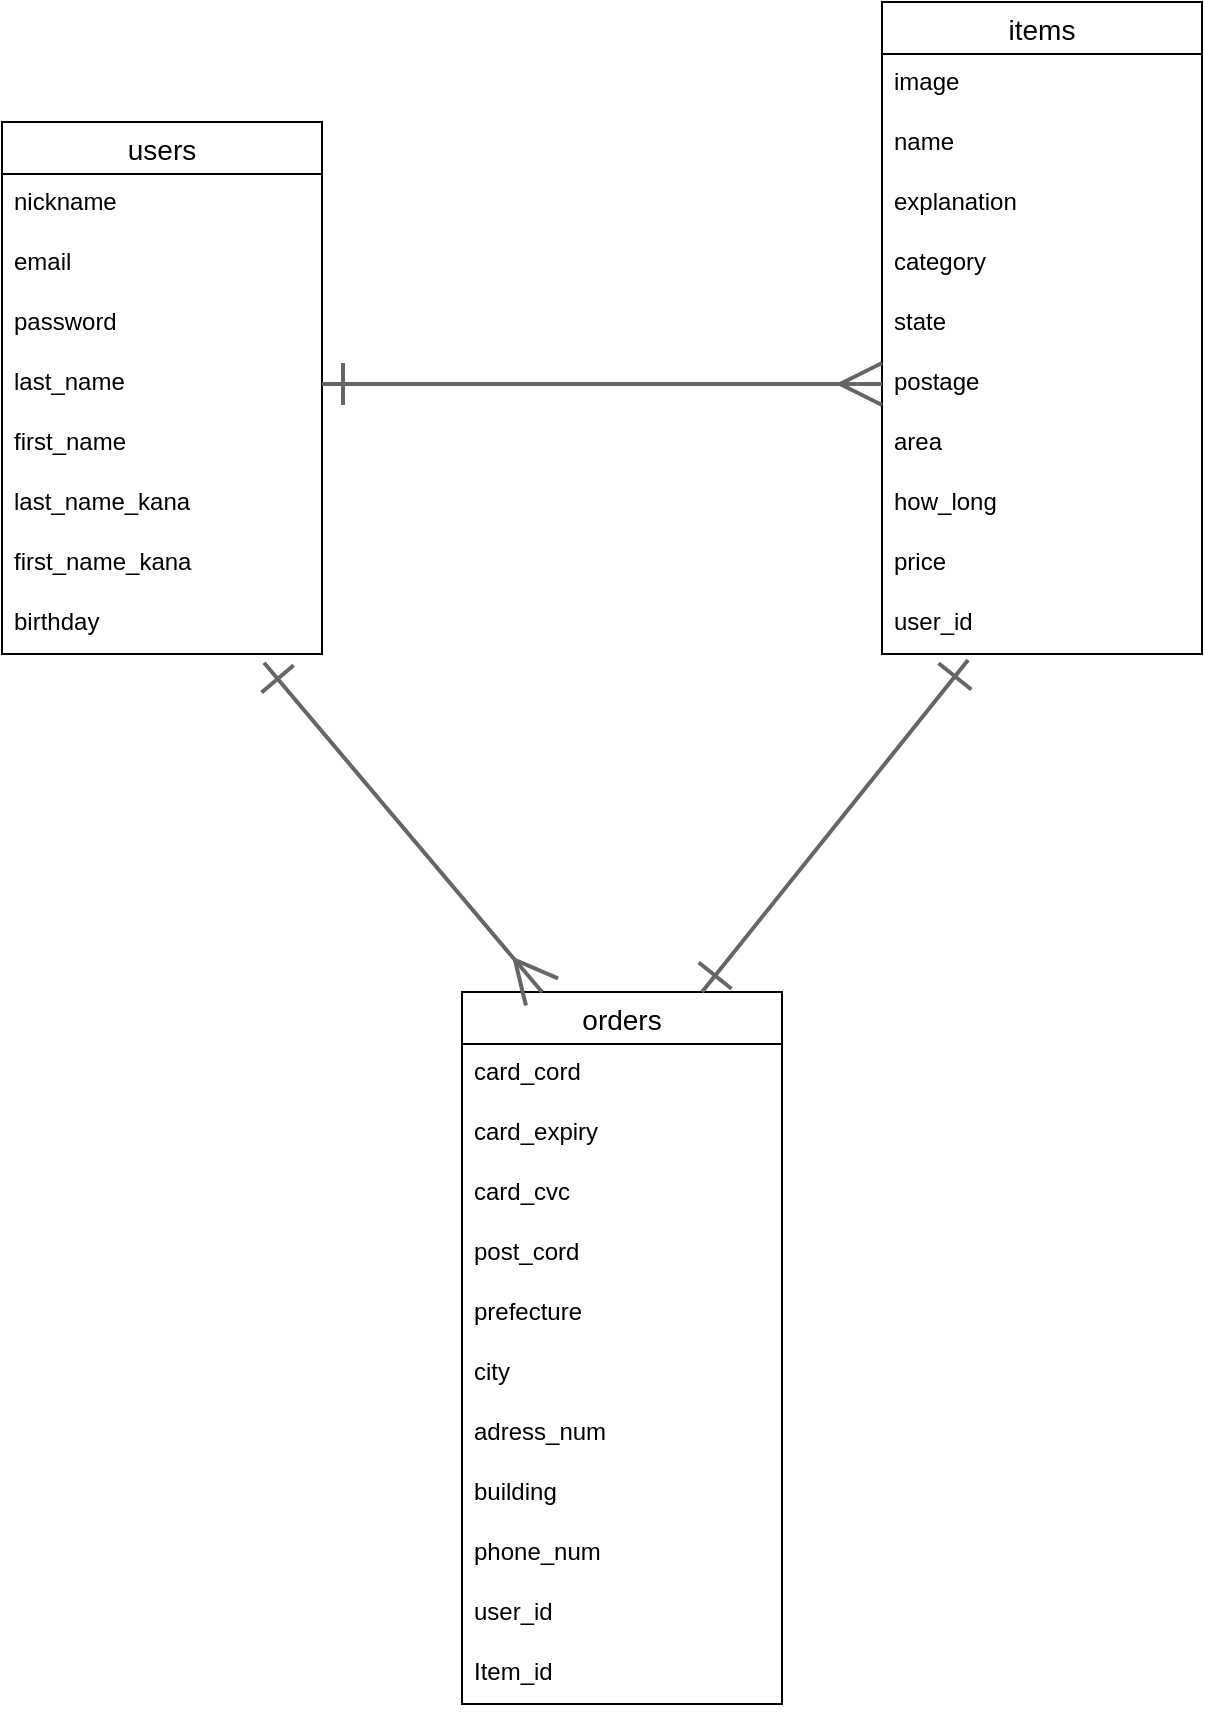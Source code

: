 <mxfile>
    <diagram id="PnC1kPynfgK-k2O_ND6Y" name="ページ1">
        <mxGraphModel dx="833" dy="700" grid="1" gridSize="10" guides="1" tooltips="1" connect="1" arrows="1" fold="1" page="1" pageScale="1" pageWidth="827" pageHeight="1169" math="0" shadow="0">
            <root>
                <mxCell id="0"/>
                <mxCell id="1" parent="0"/>
                <mxCell id="RTyWUHH-S75I5LcLTxhg-1" value="users" style="swimlane;fontStyle=0;childLayout=stackLayout;horizontal=1;startSize=26;horizontalStack=0;resizeParent=1;resizeParentMax=0;resizeLast=0;collapsible=1;marginBottom=0;align=center;fontSize=14;" vertex="1" parent="1">
                    <mxGeometry x="120" y="150" width="160" height="266" as="geometry"/>
                </mxCell>
                <mxCell id="RTyWUHH-S75I5LcLTxhg-2" value="nickname" style="text;strokeColor=none;fillColor=none;spacingLeft=4;spacingRight=4;overflow=hidden;rotatable=0;points=[[0,0.5],[1,0.5]];portConstraint=eastwest;fontSize=12;" vertex="1" parent="RTyWUHH-S75I5LcLTxhg-1">
                    <mxGeometry y="26" width="160" height="30" as="geometry"/>
                </mxCell>
                <mxCell id="RTyWUHH-S75I5LcLTxhg-3" value="email" style="text;strokeColor=none;fillColor=none;spacingLeft=4;spacingRight=4;overflow=hidden;rotatable=0;points=[[0,0.5],[1,0.5]];portConstraint=eastwest;fontSize=12;" vertex="1" parent="RTyWUHH-S75I5LcLTxhg-1">
                    <mxGeometry y="56" width="160" height="30" as="geometry"/>
                </mxCell>
                <mxCell id="RTyWUHH-S75I5LcLTxhg-4" value="password" style="text;strokeColor=none;fillColor=none;spacingLeft=4;spacingRight=4;overflow=hidden;rotatable=0;points=[[0,0.5],[1,0.5]];portConstraint=eastwest;fontSize=12;" vertex="1" parent="RTyWUHH-S75I5LcLTxhg-1">
                    <mxGeometry y="86" width="160" height="30" as="geometry"/>
                </mxCell>
                <mxCell id="RTyWUHH-S75I5LcLTxhg-6" value="last_name" style="text;strokeColor=none;fillColor=none;spacingLeft=4;spacingRight=4;overflow=hidden;rotatable=0;points=[[0,0.5],[1,0.5]];portConstraint=eastwest;fontSize=12;" vertex="1" parent="RTyWUHH-S75I5LcLTxhg-1">
                    <mxGeometry y="116" width="160" height="30" as="geometry"/>
                </mxCell>
                <mxCell id="RTyWUHH-S75I5LcLTxhg-7" value="first_name" style="text;strokeColor=none;fillColor=none;spacingLeft=4;spacingRight=4;overflow=hidden;rotatable=0;points=[[0,0.5],[1,0.5]];portConstraint=eastwest;fontSize=12;" vertex="1" parent="RTyWUHH-S75I5LcLTxhg-1">
                    <mxGeometry y="146" width="160" height="30" as="geometry"/>
                </mxCell>
                <mxCell id="RTyWUHH-S75I5LcLTxhg-9" value="last_name_kana" style="text;strokeColor=none;fillColor=none;spacingLeft=4;spacingRight=4;overflow=hidden;rotatable=0;points=[[0,0.5],[1,0.5]];portConstraint=eastwest;fontSize=12;" vertex="1" parent="RTyWUHH-S75I5LcLTxhg-1">
                    <mxGeometry y="176" width="160" height="30" as="geometry"/>
                </mxCell>
                <mxCell id="RTyWUHH-S75I5LcLTxhg-10" value="first_name_kana" style="text;strokeColor=none;fillColor=none;spacingLeft=4;spacingRight=4;overflow=hidden;rotatable=0;points=[[0,0.5],[1,0.5]];portConstraint=eastwest;fontSize=12;" vertex="1" parent="RTyWUHH-S75I5LcLTxhg-1">
                    <mxGeometry y="206" width="160" height="30" as="geometry"/>
                </mxCell>
                <mxCell id="RTyWUHH-S75I5LcLTxhg-11" value="birthday" style="text;strokeColor=none;fillColor=none;spacingLeft=4;spacingRight=4;overflow=hidden;rotatable=0;points=[[0,0.5],[1,0.5]];portConstraint=eastwest;fontSize=12;" vertex="1" parent="RTyWUHH-S75I5LcLTxhg-1">
                    <mxGeometry y="236" width="160" height="30" as="geometry"/>
                </mxCell>
                <mxCell id="RTyWUHH-S75I5LcLTxhg-12" value="items" style="swimlane;fontStyle=0;childLayout=stackLayout;horizontal=1;startSize=26;horizontalStack=0;resizeParent=1;resizeParentMax=0;resizeLast=0;collapsible=1;marginBottom=0;align=center;fontSize=14;" vertex="1" parent="1">
                    <mxGeometry x="560" y="90" width="160" height="326" as="geometry"/>
                </mxCell>
                <mxCell id="RTyWUHH-S75I5LcLTxhg-13" value="image" style="text;strokeColor=none;fillColor=none;spacingLeft=4;spacingRight=4;overflow=hidden;rotatable=0;points=[[0,0.5],[1,0.5]];portConstraint=eastwest;fontSize=12;" vertex="1" parent="RTyWUHH-S75I5LcLTxhg-12">
                    <mxGeometry y="26" width="160" height="30" as="geometry"/>
                </mxCell>
                <mxCell id="RTyWUHH-S75I5LcLTxhg-14" value="name" style="text;strokeColor=none;fillColor=none;spacingLeft=4;spacingRight=4;overflow=hidden;rotatable=0;points=[[0,0.5],[1,0.5]];portConstraint=eastwest;fontSize=12;" vertex="1" parent="RTyWUHH-S75I5LcLTxhg-12">
                    <mxGeometry y="56" width="160" height="30" as="geometry"/>
                </mxCell>
                <mxCell id="RTyWUHH-S75I5LcLTxhg-15" value="explanation" style="text;strokeColor=none;fillColor=none;spacingLeft=4;spacingRight=4;overflow=hidden;rotatable=0;points=[[0,0.5],[1,0.5]];portConstraint=eastwest;fontSize=12;" vertex="1" parent="RTyWUHH-S75I5LcLTxhg-12">
                    <mxGeometry y="86" width="160" height="30" as="geometry"/>
                </mxCell>
                <mxCell id="RTyWUHH-S75I5LcLTxhg-16" value="category" style="text;strokeColor=none;fillColor=none;spacingLeft=4;spacingRight=4;overflow=hidden;rotatable=0;points=[[0,0.5],[1,0.5]];portConstraint=eastwest;fontSize=12;" vertex="1" parent="RTyWUHH-S75I5LcLTxhg-12">
                    <mxGeometry y="116" width="160" height="30" as="geometry"/>
                </mxCell>
                <mxCell id="RTyWUHH-S75I5LcLTxhg-17" value="state" style="text;strokeColor=none;fillColor=none;spacingLeft=4;spacingRight=4;overflow=hidden;rotatable=0;points=[[0,0.5],[1,0.5]];portConstraint=eastwest;fontSize=12;" vertex="1" parent="RTyWUHH-S75I5LcLTxhg-12">
                    <mxGeometry y="146" width="160" height="30" as="geometry"/>
                </mxCell>
                <mxCell id="RTyWUHH-S75I5LcLTxhg-19" value="postage" style="text;strokeColor=none;fillColor=none;spacingLeft=4;spacingRight=4;overflow=hidden;rotatable=0;points=[[0,0.5],[1,0.5]];portConstraint=eastwest;fontSize=12;" vertex="1" parent="RTyWUHH-S75I5LcLTxhg-12">
                    <mxGeometry y="176" width="160" height="30" as="geometry"/>
                </mxCell>
                <mxCell id="RTyWUHH-S75I5LcLTxhg-20" value="area" style="text;strokeColor=none;fillColor=none;spacingLeft=4;spacingRight=4;overflow=hidden;rotatable=0;points=[[0,0.5],[1,0.5]];portConstraint=eastwest;fontSize=12;" vertex="1" parent="RTyWUHH-S75I5LcLTxhg-12">
                    <mxGeometry y="206" width="160" height="30" as="geometry"/>
                </mxCell>
                <mxCell id="RTyWUHH-S75I5LcLTxhg-21" value="how_long" style="text;strokeColor=none;fillColor=none;spacingLeft=4;spacingRight=4;overflow=hidden;rotatable=0;points=[[0,0.5],[1,0.5]];portConstraint=eastwest;fontSize=12;" vertex="1" parent="RTyWUHH-S75I5LcLTxhg-12">
                    <mxGeometry y="236" width="160" height="30" as="geometry"/>
                </mxCell>
                <mxCell id="RTyWUHH-S75I5LcLTxhg-23" value="price" style="text;strokeColor=none;fillColor=none;spacingLeft=4;spacingRight=4;overflow=hidden;rotatable=0;points=[[0,0.5],[1,0.5]];portConstraint=eastwest;fontSize=12;" vertex="1" parent="RTyWUHH-S75I5LcLTxhg-12">
                    <mxGeometry y="266" width="160" height="30" as="geometry"/>
                </mxCell>
                <mxCell id="RTyWUHH-S75I5LcLTxhg-24" value="user_id" style="text;strokeColor=none;fillColor=none;spacingLeft=4;spacingRight=4;overflow=hidden;rotatable=0;points=[[0,0.5],[1,0.5]];portConstraint=eastwest;fontSize=12;" vertex="1" parent="RTyWUHH-S75I5LcLTxhg-12">
                    <mxGeometry y="296" width="160" height="30" as="geometry"/>
                </mxCell>
                <mxCell id="RTyWUHH-S75I5LcLTxhg-25" value="orders" style="swimlane;fontStyle=0;childLayout=stackLayout;horizontal=1;startSize=26;horizontalStack=0;resizeParent=1;resizeParentMax=0;resizeLast=0;collapsible=1;marginBottom=0;align=center;fontSize=14;" vertex="1" parent="1">
                    <mxGeometry x="350" y="585" width="160" height="356" as="geometry"/>
                </mxCell>
                <mxCell id="RTyWUHH-S75I5LcLTxhg-26" value="card_cord" style="text;strokeColor=none;fillColor=none;spacingLeft=4;spacingRight=4;overflow=hidden;rotatable=0;points=[[0,0.5],[1,0.5]];portConstraint=eastwest;fontSize=12;" vertex="1" parent="RTyWUHH-S75I5LcLTxhg-25">
                    <mxGeometry y="26" width="160" height="30" as="geometry"/>
                </mxCell>
                <mxCell id="RTyWUHH-S75I5LcLTxhg-27" value="card_expiry" style="text;strokeColor=none;fillColor=none;spacingLeft=4;spacingRight=4;overflow=hidden;rotatable=0;points=[[0,0.5],[1,0.5]];portConstraint=eastwest;fontSize=12;" vertex="1" parent="RTyWUHH-S75I5LcLTxhg-25">
                    <mxGeometry y="56" width="160" height="30" as="geometry"/>
                </mxCell>
                <mxCell id="RTyWUHH-S75I5LcLTxhg-28" value="card_cvc" style="text;strokeColor=none;fillColor=none;spacingLeft=4;spacingRight=4;overflow=hidden;rotatable=0;points=[[0,0.5],[1,0.5]];portConstraint=eastwest;fontSize=12;" vertex="1" parent="RTyWUHH-S75I5LcLTxhg-25">
                    <mxGeometry y="86" width="160" height="30" as="geometry"/>
                </mxCell>
                <mxCell id="RTyWUHH-S75I5LcLTxhg-31" value="post_cord" style="text;strokeColor=none;fillColor=none;spacingLeft=4;spacingRight=4;overflow=hidden;rotatable=0;points=[[0,0.5],[1,0.5]];portConstraint=eastwest;fontSize=12;" vertex="1" parent="RTyWUHH-S75I5LcLTxhg-25">
                    <mxGeometry y="116" width="160" height="30" as="geometry"/>
                </mxCell>
                <mxCell id="RTyWUHH-S75I5LcLTxhg-32" value="prefecture" style="text;strokeColor=none;fillColor=none;spacingLeft=4;spacingRight=4;overflow=hidden;rotatable=0;points=[[0,0.5],[1,0.5]];portConstraint=eastwest;fontSize=12;" vertex="1" parent="RTyWUHH-S75I5LcLTxhg-25">
                    <mxGeometry y="146" width="160" height="30" as="geometry"/>
                </mxCell>
                <mxCell id="RTyWUHH-S75I5LcLTxhg-36" value="city" style="text;strokeColor=none;fillColor=none;spacingLeft=4;spacingRight=4;overflow=hidden;rotatable=0;points=[[0,0.5],[1,0.5]];portConstraint=eastwest;fontSize=12;" vertex="1" parent="RTyWUHH-S75I5LcLTxhg-25">
                    <mxGeometry y="176" width="160" height="30" as="geometry"/>
                </mxCell>
                <mxCell id="RTyWUHH-S75I5LcLTxhg-33" value="adress_num" style="text;strokeColor=none;fillColor=none;spacingLeft=4;spacingRight=4;overflow=hidden;rotatable=0;points=[[0,0.5],[1,0.5]];portConstraint=eastwest;fontSize=12;" vertex="1" parent="RTyWUHH-S75I5LcLTxhg-25">
                    <mxGeometry y="206" width="160" height="30" as="geometry"/>
                </mxCell>
                <mxCell id="RTyWUHH-S75I5LcLTxhg-35" value="building" style="text;strokeColor=none;fillColor=none;spacingLeft=4;spacingRight=4;overflow=hidden;rotatable=0;points=[[0,0.5],[1,0.5]];portConstraint=eastwest;fontSize=12;" vertex="1" parent="RTyWUHH-S75I5LcLTxhg-25">
                    <mxGeometry y="236" width="160" height="30" as="geometry"/>
                </mxCell>
                <mxCell id="RTyWUHH-S75I5LcLTxhg-34" value="phone_num" style="text;strokeColor=none;fillColor=none;spacingLeft=4;spacingRight=4;overflow=hidden;rotatable=0;points=[[0,0.5],[1,0.5]];portConstraint=eastwest;fontSize=12;" vertex="1" parent="RTyWUHH-S75I5LcLTxhg-25">
                    <mxGeometry y="266" width="160" height="30" as="geometry"/>
                </mxCell>
                <mxCell id="RTyWUHH-S75I5LcLTxhg-30" value="user_id" style="text;strokeColor=none;fillColor=none;spacingLeft=4;spacingRight=4;overflow=hidden;rotatable=0;points=[[0,0.5],[1,0.5]];portConstraint=eastwest;fontSize=12;" vertex="1" parent="RTyWUHH-S75I5LcLTxhg-25">
                    <mxGeometry y="296" width="160" height="30" as="geometry"/>
                </mxCell>
                <mxCell id="RTyWUHH-S75I5LcLTxhg-37" value="Item_id" style="text;strokeColor=none;fillColor=none;spacingLeft=4;spacingRight=4;overflow=hidden;rotatable=0;points=[[0,0.5],[1,0.5]];portConstraint=eastwest;fontSize=12;" vertex="1" parent="RTyWUHH-S75I5LcLTxhg-25">
                    <mxGeometry y="326" width="160" height="30" as="geometry"/>
                </mxCell>
                <mxCell id="RTyWUHH-S75I5LcLTxhg-29" style="edgeStyle=none;html=1;exitX=1;exitY=0.5;exitDx=0;exitDy=0;startArrow=ERone;startFill=0;endArrow=ERmany;endFill=0;strokeWidth=2;endSize=18;targetPerimeterSpacing=0;sourcePerimeterSpacing=0;startSize=18;fillColor=#f5f5f5;strokeColor=#666666;entryX=0;entryY=0.5;entryDx=0;entryDy=0;" edge="1" parent="1" source="RTyWUHH-S75I5LcLTxhg-6" target="RTyWUHH-S75I5LcLTxhg-19">
                    <mxGeometry relative="1" as="geometry">
                        <mxPoint x="540" y="221" as="targetPoint"/>
                    </mxGeometry>
                </mxCell>
                <mxCell id="RTyWUHH-S75I5LcLTxhg-38" style="edgeStyle=none;html=1;entryX=0.25;entryY=0;entryDx=0;entryDy=0;strokeWidth=2;startArrow=ERone;startFill=0;endArrow=ERmany;endFill=0;startSize=18;endSize=18;sourcePerimeterSpacing=0;targetPerimeterSpacing=0;exitX=0.819;exitY=1.147;exitDx=0;exitDy=0;exitPerimeter=0;fillColor=#f5f5f5;strokeColor=#666666;" edge="1" parent="1" source="RTyWUHH-S75I5LcLTxhg-11" target="RTyWUHH-S75I5LcLTxhg-25">
                    <mxGeometry relative="1" as="geometry">
                        <mxPoint x="280" y="350" as="sourcePoint"/>
                    </mxGeometry>
                </mxCell>
                <mxCell id="RTyWUHH-S75I5LcLTxhg-39" style="edgeStyle=none;html=1;exitX=0.75;exitY=0;exitDx=0;exitDy=0;entryX=0.269;entryY=1.1;entryDx=0;entryDy=0;strokeWidth=2;startArrow=ERone;startFill=0;endArrow=ERone;endFill=0;startSize=18;endSize=18;sourcePerimeterSpacing=0;targetPerimeterSpacing=0;fillColor=#f5f5f5;strokeColor=#666666;entryPerimeter=0;rounded=1;" edge="1" parent="1" source="RTyWUHH-S75I5LcLTxhg-25" target="RTyWUHH-S75I5LcLTxhg-24">
                    <mxGeometry relative="1" as="geometry"/>
                </mxCell>
            </root>
        </mxGraphModel>
    </diagram>
</mxfile>